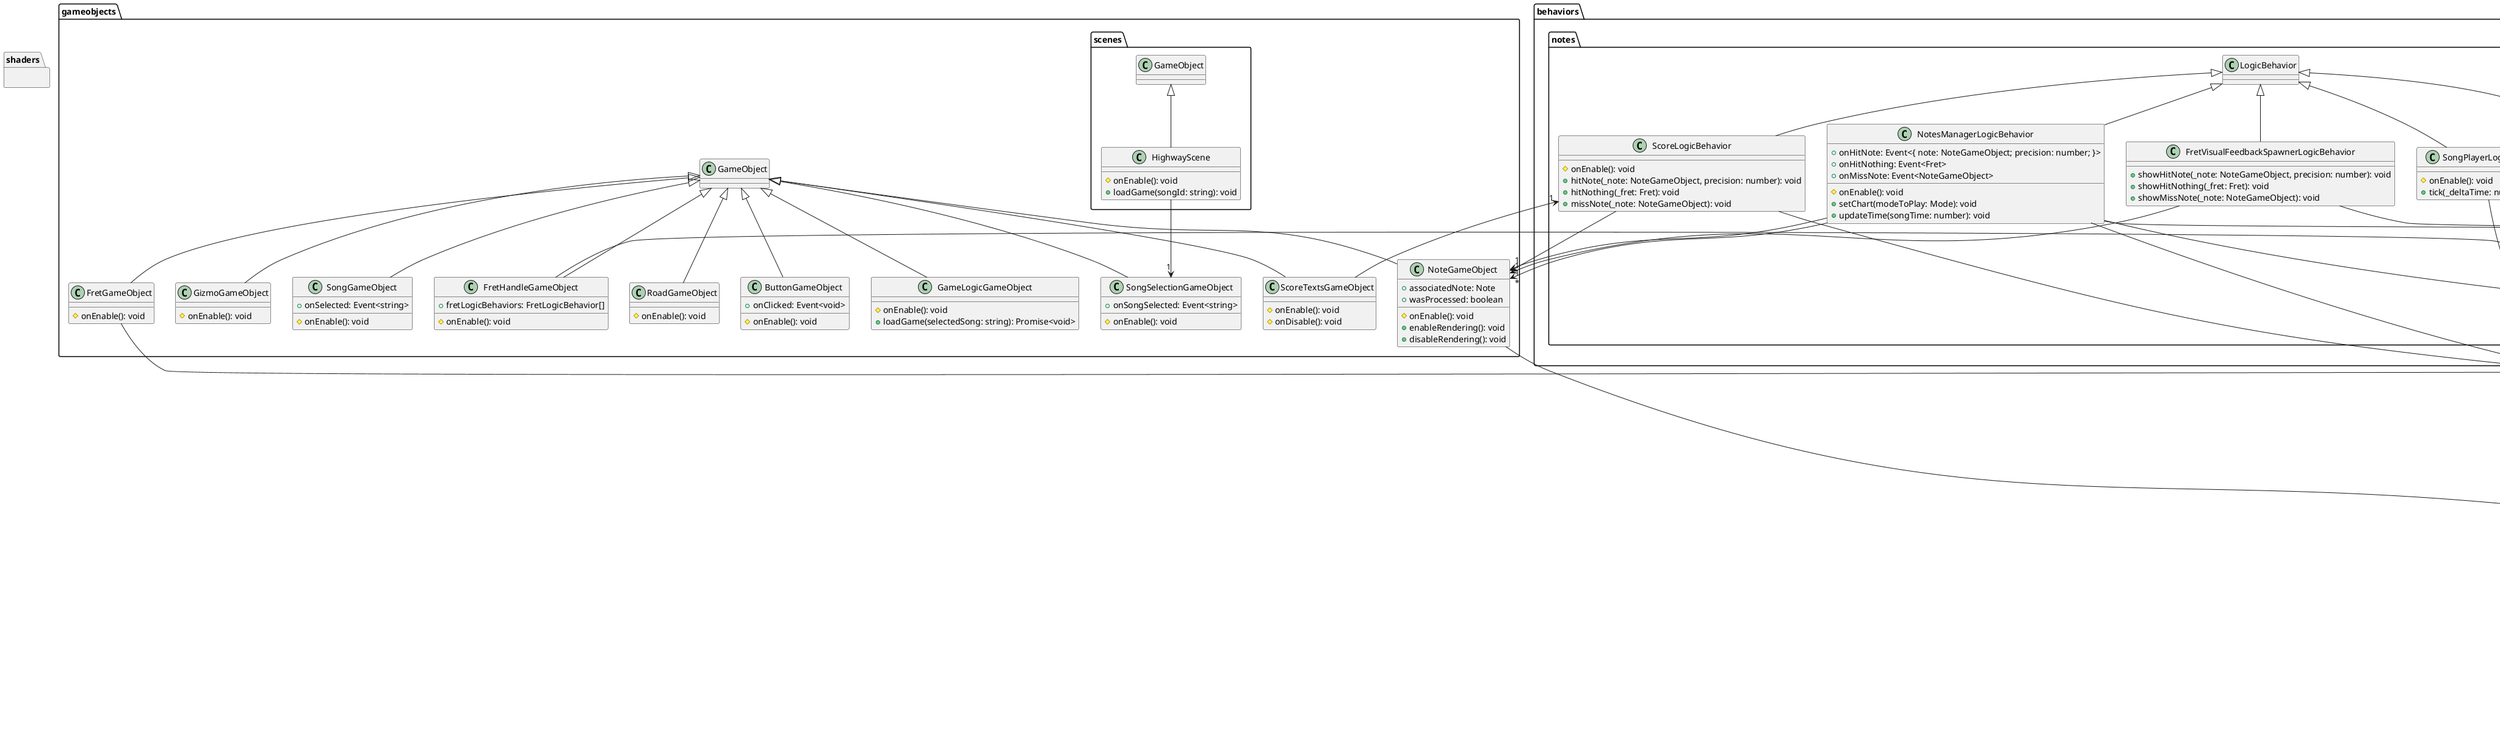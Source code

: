 @startuml
package behaviors {
    package notes {

class FretLogicBehavior extends LogicBehavior {
    +fret: Fret
    +onPressed(): void
    +onReleased(): void
}
class FretGamepadInputBehavior extends DeviceInputBehavior {
    +onGamepadButtonDown(_buttonIndex: number): void
    +onGamepadButtonUp(_buttonIndex: number): void
    #onPressed(): void
    #onReleased(): void
}
class FretInputBehavior extends DeviceInputBehavior {
    +onKeyboardKeyDown(_key: string): void
    +onKeyboardKeyUp(_key: string): void
    #onPressed(): void
    #onReleased(): void
}
class FretVisualFeedbackSpawnerLogicBehavior extends LogicBehavior {
    +showHitNote(_note: NoteGameObject, precision: number): void
    +showHitNothing(_fret: Fret): void
    +showMissNote(_note: NoteGameObject): void
}
class NotesManagerLogicBehavior extends LogicBehavior {
    +onHitNote: Event<{ note: NoteGameObject; precision: number; }>
    +onHitNothing: Event<Fret>
    +onMissNote: Event<NoteGameObject>
    #onEnable(): void
    +setChart(modeToPlay: Mode): void
    +updateTime(songTime: number): void
}
class ScoreLogicBehavior extends LogicBehavior {
    #onEnable(): void
    +hitNote(_note: NoteGameObject, precision: number): void
    +hitNothing(_fret: Fret): void
    +missNote(_note: NoteGameObject): void
}
class SongPlayerLogicBehavior extends LogicBehavior {
    #onEnable(): void
    +tick(_deltaTime: number): void
}

    }
    package transform {

class BooleanScaleOutputBehavior extends OutputBehavior {
    +setup(attachedOn: GameObject): void
    +tick(_deltaTime: number): void
}
class ForwardOutputBehavior extends OutputBehavior {
    #speed: number
    #time: number
    #offset: number
    +tick(_deltaTime: number): void
}
class RepeatableForwardOutputBehavior extends ForwardOutputBehavior {
    +tick(_deltaTime: number): void
}
class ScalingOutputBehavior extends OutputBehavior {
    +transitionToScale(target: Vector3): void
    +tick(_deltaTime: number): void
}
class VisualFeedbackOutputBehavior extends TextRenderBehavior {
    +onAnimationEnd: Event<void>
    +tick(_deltaTime: number): void
}

    }
    package ui {

class ButtonLogicBehavior extends LogicBehavior {
    +onButtonPressAndRelease: Event<void>
    +changePointedDirection(origin: Vector3, dir: Vector3): void
    +pointerDown(): void
    +pointerUp(): void
}
class ButtonInputBehavior extends DeviceInputBehavior {
    +onMouseMove(_data: { position: Vector2; delta: Vector2; }): void
    +onMouseLeftClickDown(): void
    +onMouseLeftClickUp(): void
}

    }
}
package debug {

class FreeLookCameraController extends LogicBehavior {
    +move(direction: Vector3): void
    +look(delta: Vector2): void
}
class FreeLookCameraKeyboardMouseInput extends DeviceInputBehavior {
    #onEnable(): void
    +onKeyboardKeyDown(key: string): void
    +onKeyboardKeyUp(key: string): void
    +tick(_deltaTime: number): void
    +onMouseMove(__0: { delta: Vector2; }): void
}
class GridRenderBehavior extends LinesRenderBehavior

}
package gameobjects {

class ButtonGameObject extends GameObject {
    +onClicked: Event<void>
    #onEnable(): void
}
class FretGameObject extends GameObject {
    #onEnable(): void
}
class FretHandleGameObject extends GameObject {
    +fretLogicBehaviors: FretLogicBehavior[]
    #onEnable(): void
}
class RoadGameObject extends GameObject {
    #onEnable(): void
}
class NoteGameObject extends GameObject {
    +associatedNote: Note
    +wasProcessed: boolean
    #onEnable(): void
    +enableRendering(): void
    +disableRendering(): void
}
class ScoreTextsGameObject extends GameObject {
    #onEnable(): void
    #onDisable(): void
}
class GameLogicGameObject extends GameObject {
    #onEnable(): void
    +loadGame(selectedSong: string): Promise<void>
}
class GizmoGameObject extends GameObject {
    #onEnable(): void
}
class SongGameObject extends GameObject {
    +onSelected: Event<string>
    #onEnable(): void
}
class SongSelectionGameObject extends GameObject {
    +onSongSelected: Event<string>
    #onEnable(): void
}

    package scenes {

class HighwayScene extends GameObject {
    #onEnable(): void
    +loadGame(songId: string): void
}

    }
}
package models {

interface Note {
    +time: number
    +fret: number
    +duration: number
}
interface Mode {
    +difficulty: string
    +notes: Note[]
}
interface Song {
    +name: string
    +artist: string
    +offset: number
    +songPartsPath: string[]
}
interface Chart {
    +song: Song
    +modes: Mode[]
}
class Fret {
    +index: number
    +name: string
    +toString(): string
    +texturePath: string
    +position: number
    +keyboardKey: string
    +gamepadKey: number
}
interface Score {
    +score: number
    +streak: number
    +multiplier: number
}

}
package services {

interface Parser {
    +parseTrack(file: string): Promise<Chart>
}
class ChartParser implements Parser {
    +parseTrack(manifestPath: string, offsetAdjustment?: number): Promise<Chart>
}
interface Manifest {
    +song: { name: string; artist: string; offset: number; songPartsPath: string[]; }
    +modes: { difficulty: string; chartPath?: string | undefined; midiPath?: string | undefined; }[]
}
class MidiParser implements Parser {
    +parseTrack(file: string): Promise<Chart>
}
class ParserService {
}

}
package shaders {
}
FretLogicBehavior --> "1" Fret
FretGamepadInputBehavior --> "1" FretLogicBehavior
FretInputBehavior --> "1" FretLogicBehavior
FretVisualFeedbackSpawnerLogicBehavior --> "1" NoteGameObject
FretVisualFeedbackSpawnerLogicBehavior --> "1" Fret
Mode --> "*" Note
NotesManagerLogicBehavior --> "1" NoteGameObject
NotesManagerLogicBehavior --> "1" Fret
NotesManagerLogicBehavior --> "*" FretLogicBehavior
NotesManagerLogicBehavior --> "*" NoteGameObject
NotesManagerLogicBehavior --> "1" Mode
ScoreLogicBehavior --> "1" NoteGameObject
ScoreLogicBehavior --> "1" Fret
SongPlayerLogicBehavior --> "1" Song
ButtonInputBehavior --> "1" ButtonLogicBehavior
FreeLookCameraKeyboardMouseInput --> "1" FreeLookCameraController
FretGameObject --> "1" Fret
FretHandleGameObject --> "*" FretLogicBehavior
NoteGameObject --> "1" Note
ScoreTextsGameObject --> "1" ScoreLogicBehavior
Chart --> "*" Mode
MidiParser --> "*" Note
ChartParser --> "*" Mode
ChartParser --> "*" Note
HighwayScene --> "1" SongSelectionGameObject
Chart --> "1" Song
Parser --> "1" Chart
ChartParser --> "1" Chart
MidiParser --> "1" Chart
ParserService --> "1" Parser
ParserService --> "1" Manifest
@enduml
